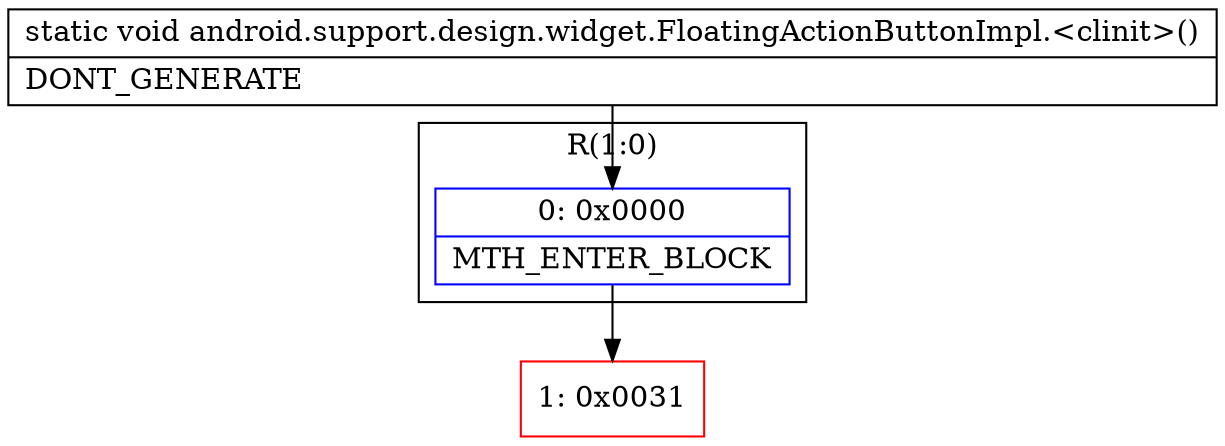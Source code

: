 digraph "CFG forandroid.support.design.widget.FloatingActionButtonImpl.\<clinit\>()V" {
subgraph cluster_Region_410405177 {
label = "R(1:0)";
node [shape=record,color=blue];
Node_0 [shape=record,label="{0\:\ 0x0000|MTH_ENTER_BLOCK\l}"];
}
Node_1 [shape=record,color=red,label="{1\:\ 0x0031}"];
MethodNode[shape=record,label="{static void android.support.design.widget.FloatingActionButtonImpl.\<clinit\>()  | DONT_GENERATE\l}"];
MethodNode -> Node_0;
Node_0 -> Node_1;
}

